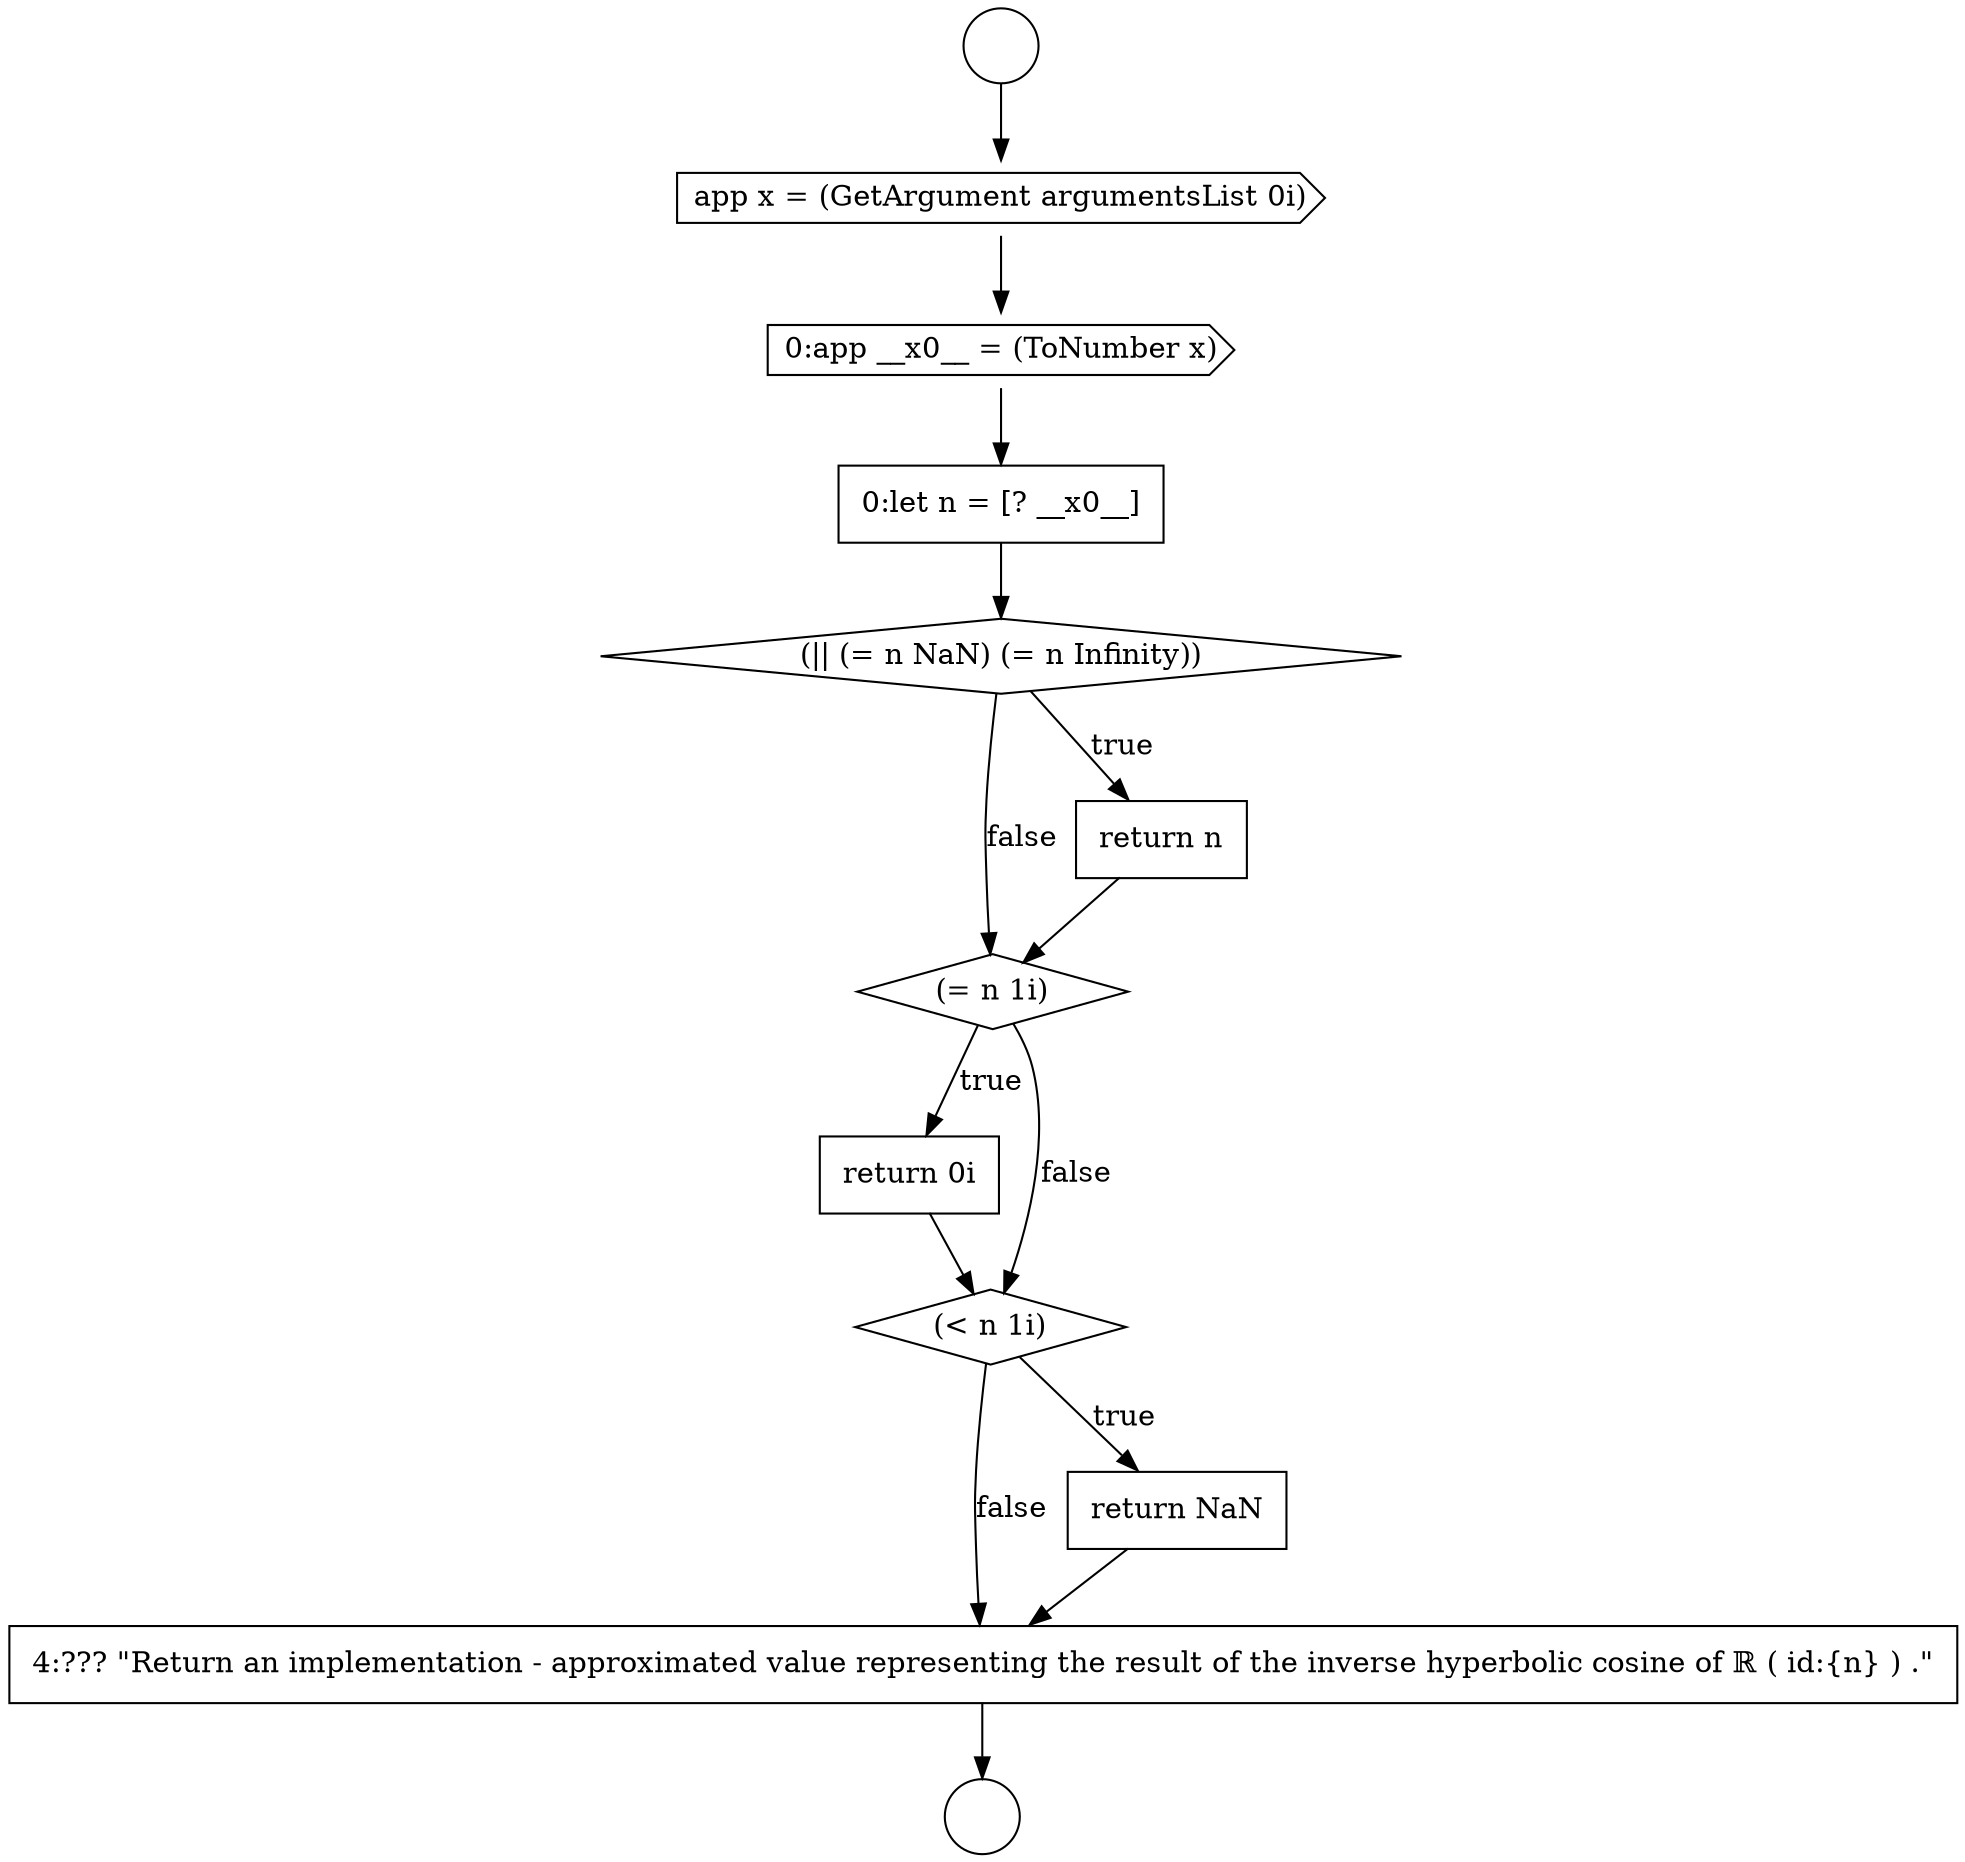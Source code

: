digraph {
  node12753 [shape=none, margin=0, label=<<font color="black">
    <table border="0" cellborder="1" cellspacing="0" cellpadding="10">
      <tr><td align="left">0:let n = [? __x0__]</td></tr>
    </table>
  </font>> color="black" fillcolor="white" style=filled]
  node12757 [shape=none, margin=0, label=<<font color="black">
    <table border="0" cellborder="1" cellspacing="0" cellpadding="10">
      <tr><td align="left">return 0i</td></tr>
    </table>
  </font>> color="black" fillcolor="white" style=filled]
  node12750 [shape=circle label=" " color="black" fillcolor="white" style=filled]
  node12760 [shape=none, margin=0, label=<<font color="black">
    <table border="0" cellborder="1" cellspacing="0" cellpadding="10">
      <tr><td align="left">4:??? &quot;Return an implementation - approximated value representing the result of the inverse hyperbolic cosine of ℝ ( id:{n} ) .&quot;</td></tr>
    </table>
  </font>> color="black" fillcolor="white" style=filled]
  node12756 [shape=diamond, label=<<font color="black">(= n 1i)</font>> color="black" fillcolor="white" style=filled]
  node12751 [shape=cds, label=<<font color="black">app x = (GetArgument argumentsList 0i)</font>> color="black" fillcolor="white" style=filled]
  node12759 [shape=none, margin=0, label=<<font color="black">
    <table border="0" cellborder="1" cellspacing="0" cellpadding="10">
      <tr><td align="left">return NaN</td></tr>
    </table>
  </font>> color="black" fillcolor="white" style=filled]
  node12755 [shape=none, margin=0, label=<<font color="black">
    <table border="0" cellborder="1" cellspacing="0" cellpadding="10">
      <tr><td align="left">return n</td></tr>
    </table>
  </font>> color="black" fillcolor="white" style=filled]
  node12752 [shape=cds, label=<<font color="black">0:app __x0__ = (ToNumber x)</font>> color="black" fillcolor="white" style=filled]
  node12754 [shape=diamond, label=<<font color="black">(|| (= n NaN) (= n Infinity))</font>> color="black" fillcolor="white" style=filled]
  node12758 [shape=diamond, label=<<font color="black">(&lt; n 1i)</font>> color="black" fillcolor="white" style=filled]
  node12749 [shape=circle label=" " color="black" fillcolor="white" style=filled]
  node12755 -> node12756 [ color="black"]
  node12760 -> node12750 [ color="black"]
  node12753 -> node12754 [ color="black"]
  node12754 -> node12755 [label=<<font color="black">true</font>> color="black"]
  node12754 -> node12756 [label=<<font color="black">false</font>> color="black"]
  node12749 -> node12751 [ color="black"]
  node12752 -> node12753 [ color="black"]
  node12757 -> node12758 [ color="black"]
  node12756 -> node12757 [label=<<font color="black">true</font>> color="black"]
  node12756 -> node12758 [label=<<font color="black">false</font>> color="black"]
  node12759 -> node12760 [ color="black"]
  node12751 -> node12752 [ color="black"]
  node12758 -> node12759 [label=<<font color="black">true</font>> color="black"]
  node12758 -> node12760 [label=<<font color="black">false</font>> color="black"]
}
